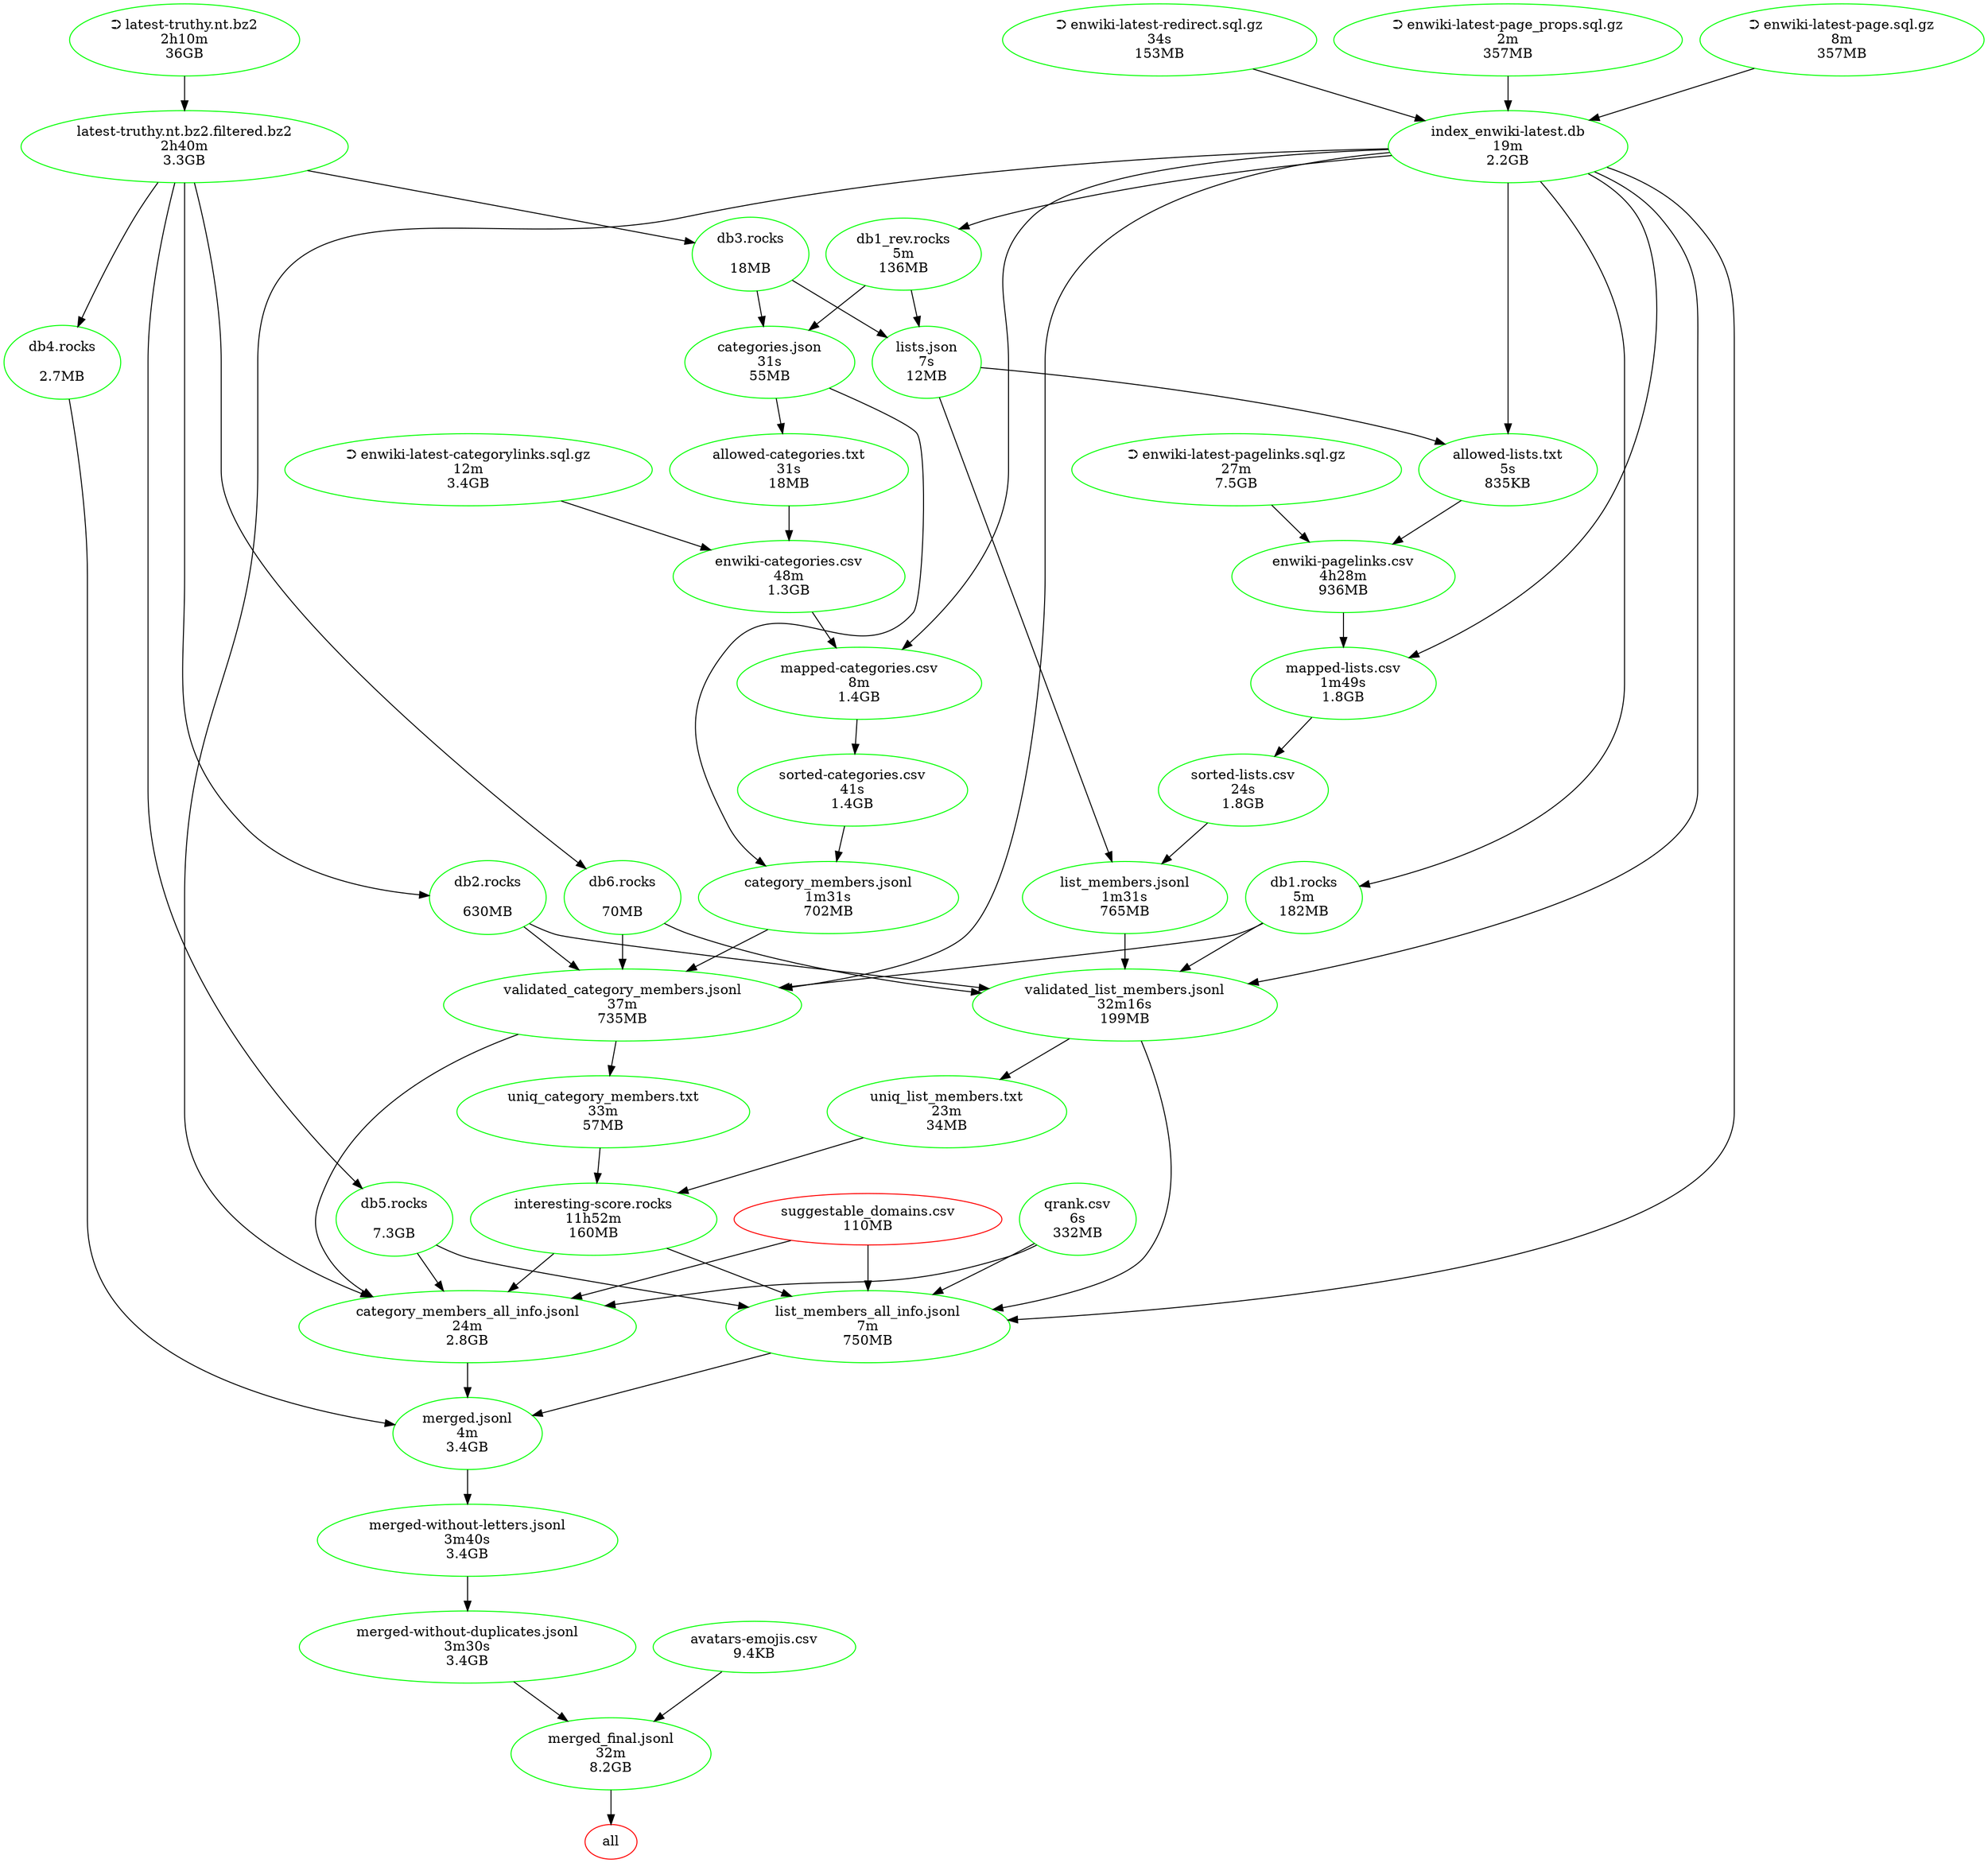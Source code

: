 digraph G {
n2[label="all", color="red"];
n31[label="interesting-score.rocks\n11h52m\n160MB", color="green"];
n29[label="allowed-categories.txt\n31s\n18MB", color="green"];
n14[label="allowed-lists.txt\n5s\n835KB", color="green"];
n30[label="categories.json\n31s\n55MB", color="green"];
n24[label="category_members.jsonl\n1m31s\n702MB", color="green"];
n33[label="category_members_all_info.jsonl\n24m\n2.8GB", color="green"];
n17[label="db1.rocks\n5m\n182MB", color="green"];
n16[label="db1_rev.rocks\n5m\n136MB", color="green"];
n19[label="db3.rocks\n\n18MB", color="green"];
n28[label="⮊ enwiki-latest-categorylinks.sql.gz\n12m\n3.4GB", color="green"];
n13[label="⮊ enwiki-latest-pagelinks.sql.gz\n27m\n7.5GB", color="green"];
n27[label="enwiki-categories.csv\n48m\n1.3GB", color="green"];
n21[label="⮊ enwiki-latest-redirect.sql.gz\n34s\n153MB", color="green"];
n12[label="enwiki-pagelinks.csv\n4h28m\n936MB", color="green"];
n20[label="index_enwiki-latest.db\n19m\n2.2GB", color="green"];
#n18[label="latest-all.nt.bz2.filtered.bz2\n20h29m\n3.5GB", color="red"];
n9[label="list_members.jsonl\n1m31s\n765MB", color="green"];
n7[label="list_members_all_info.jsonl\n7m\n750MB", color="green"];
n15[label="lists.json\n7s\n12MB", color="green"];
n26[label="mapped-categories.csv\n8m\n1.4GB", color="green"];
n11[label="mapped-lists.csv\n1m49s\n1.8GB", color="green"];
n6[label="merged.jsonl\n4m\n3.4GB", color="green"];
n5[label="merged-without-letters.jsonl\n3m40s\n3.4GB", color="green"];
n4[label="merged-without-duplicates.jsonl\n3m30s\n3.4GB", color="green"];
n3[label="merged_final.jsonl\n32m\n8.2GB", color="green"];
n25[label="sorted-categories.csv\n41s\n1.4GB", color="green"];
n10[label="sorted-lists.csv\n24s\n1.8GB", color="green"];
n32[label="suggestable_domains.csv\n110MB", color="red"];
n23[label="validated_category_members.jsonl\n37m\n735MB", color="green"];
n8[label="validated_list_members.jsonl\n32m16s\n199MB", color="green"];
n34[label="⮊ latest-truthy.nt.bz2\n2h10m\n36GB", color="green"];
n35[label="latest-truthy.nt.bz2.filtered.bz2\n2h40m\n3.3GB", color="green"];
#n36[label="⮊ latest-all.nt.bz2\n11h20m\n151GB", color="red"];
n37[label="⮊ enwiki-latest-page_props.sql.gz\n2m\n357MB", color="green"];
n38[label="⮊ enwiki-latest-page.sql.gz\n8m\n357MB", color="green"];
n39[label="qrank.csv\n6s\n332MB", color="green"];
n40[label="db2.rocks\n\n630MB", color="green"];
n41[label="db4.rocks\n\n2.7MB", color="green"];
n42[label="db5.rocks\n\n7.3GB", color="green"];
n43[label="db6.rocks\n\n70MB", color="green"];
n44[label="avatars-emojis.csv\n9.4KB", color="green"];
n45[label="uniq_category_members.txt\n33m\n57MB", color="green"];
n46[label="uniq_list_members.txt\n23m\n34MB", color="green"];
n31 -> n33;
n31 -> n7;
n8 -> n46
n23 -> n45;
n3 -> n2 ; 
n45 -> n31; 
n46 -> n31; 
n30 -> n29 ; 
n20 -> n14 ; 
n15 -> n14 ; 
n16 -> n30 ; 
n19 -> n30 ; 
n30 -> n24 ; 
n25 -> n24 ; 
n32 -> n33 ; 
n23 -> n33 ; 
n20 -> n17 ; 
n20 -> n16 ; 
n29 -> n27 ; 
n28 -> n27 ; 
n14 -> n12 ; 
n13 -> n12 ; 
n21 -> n20 ; 
n15 -> n9 ; 
n10 -> n9 ; 
n32 -> n7 ; 
n8 -> n7 ; 
n16 -> n15 ; 
n19 -> n15 ; 
n27 -> n26 ; 
n20 -> n26 ; 
n12 -> n11 ; 
n20 -> n11 ; 
n33 -> n6 ; 
n7 -> n6 ; 
n6 -> n5 ; 
n5 -> n4 ; 
n4 -> n3 ; 
n26 -> n25 ; 
n11 -> n10 ; 
n24 -> n23 ; 
n9 -> n8 ; 
n34 -> n35;
#n36 -> n18;
n38 -> n20;
n17 -> n8 ; 
n40 -> n8 ; 
n43 -> n8 ; 
n20 -> n8 ; 
n17 -> n23 ; 
n40 -> n23 ; 
n43 -> n23 ; 
n20 -> n23 ; 
n42 -> n33 ; 
n42 -> n7 ; 
n20 -> n33 ; 
n20 -> n7 ; 
n41 -> n6 ;
n44 -> n3 ;
n39 -> n33 ;
n39 -> n7 ;
n35 -> n19 ;
n35 -> n40 ;
n35 -> n41 ;
n35 -> n42 ;
n35 -> n43 ;
n37 -> n20;
}
